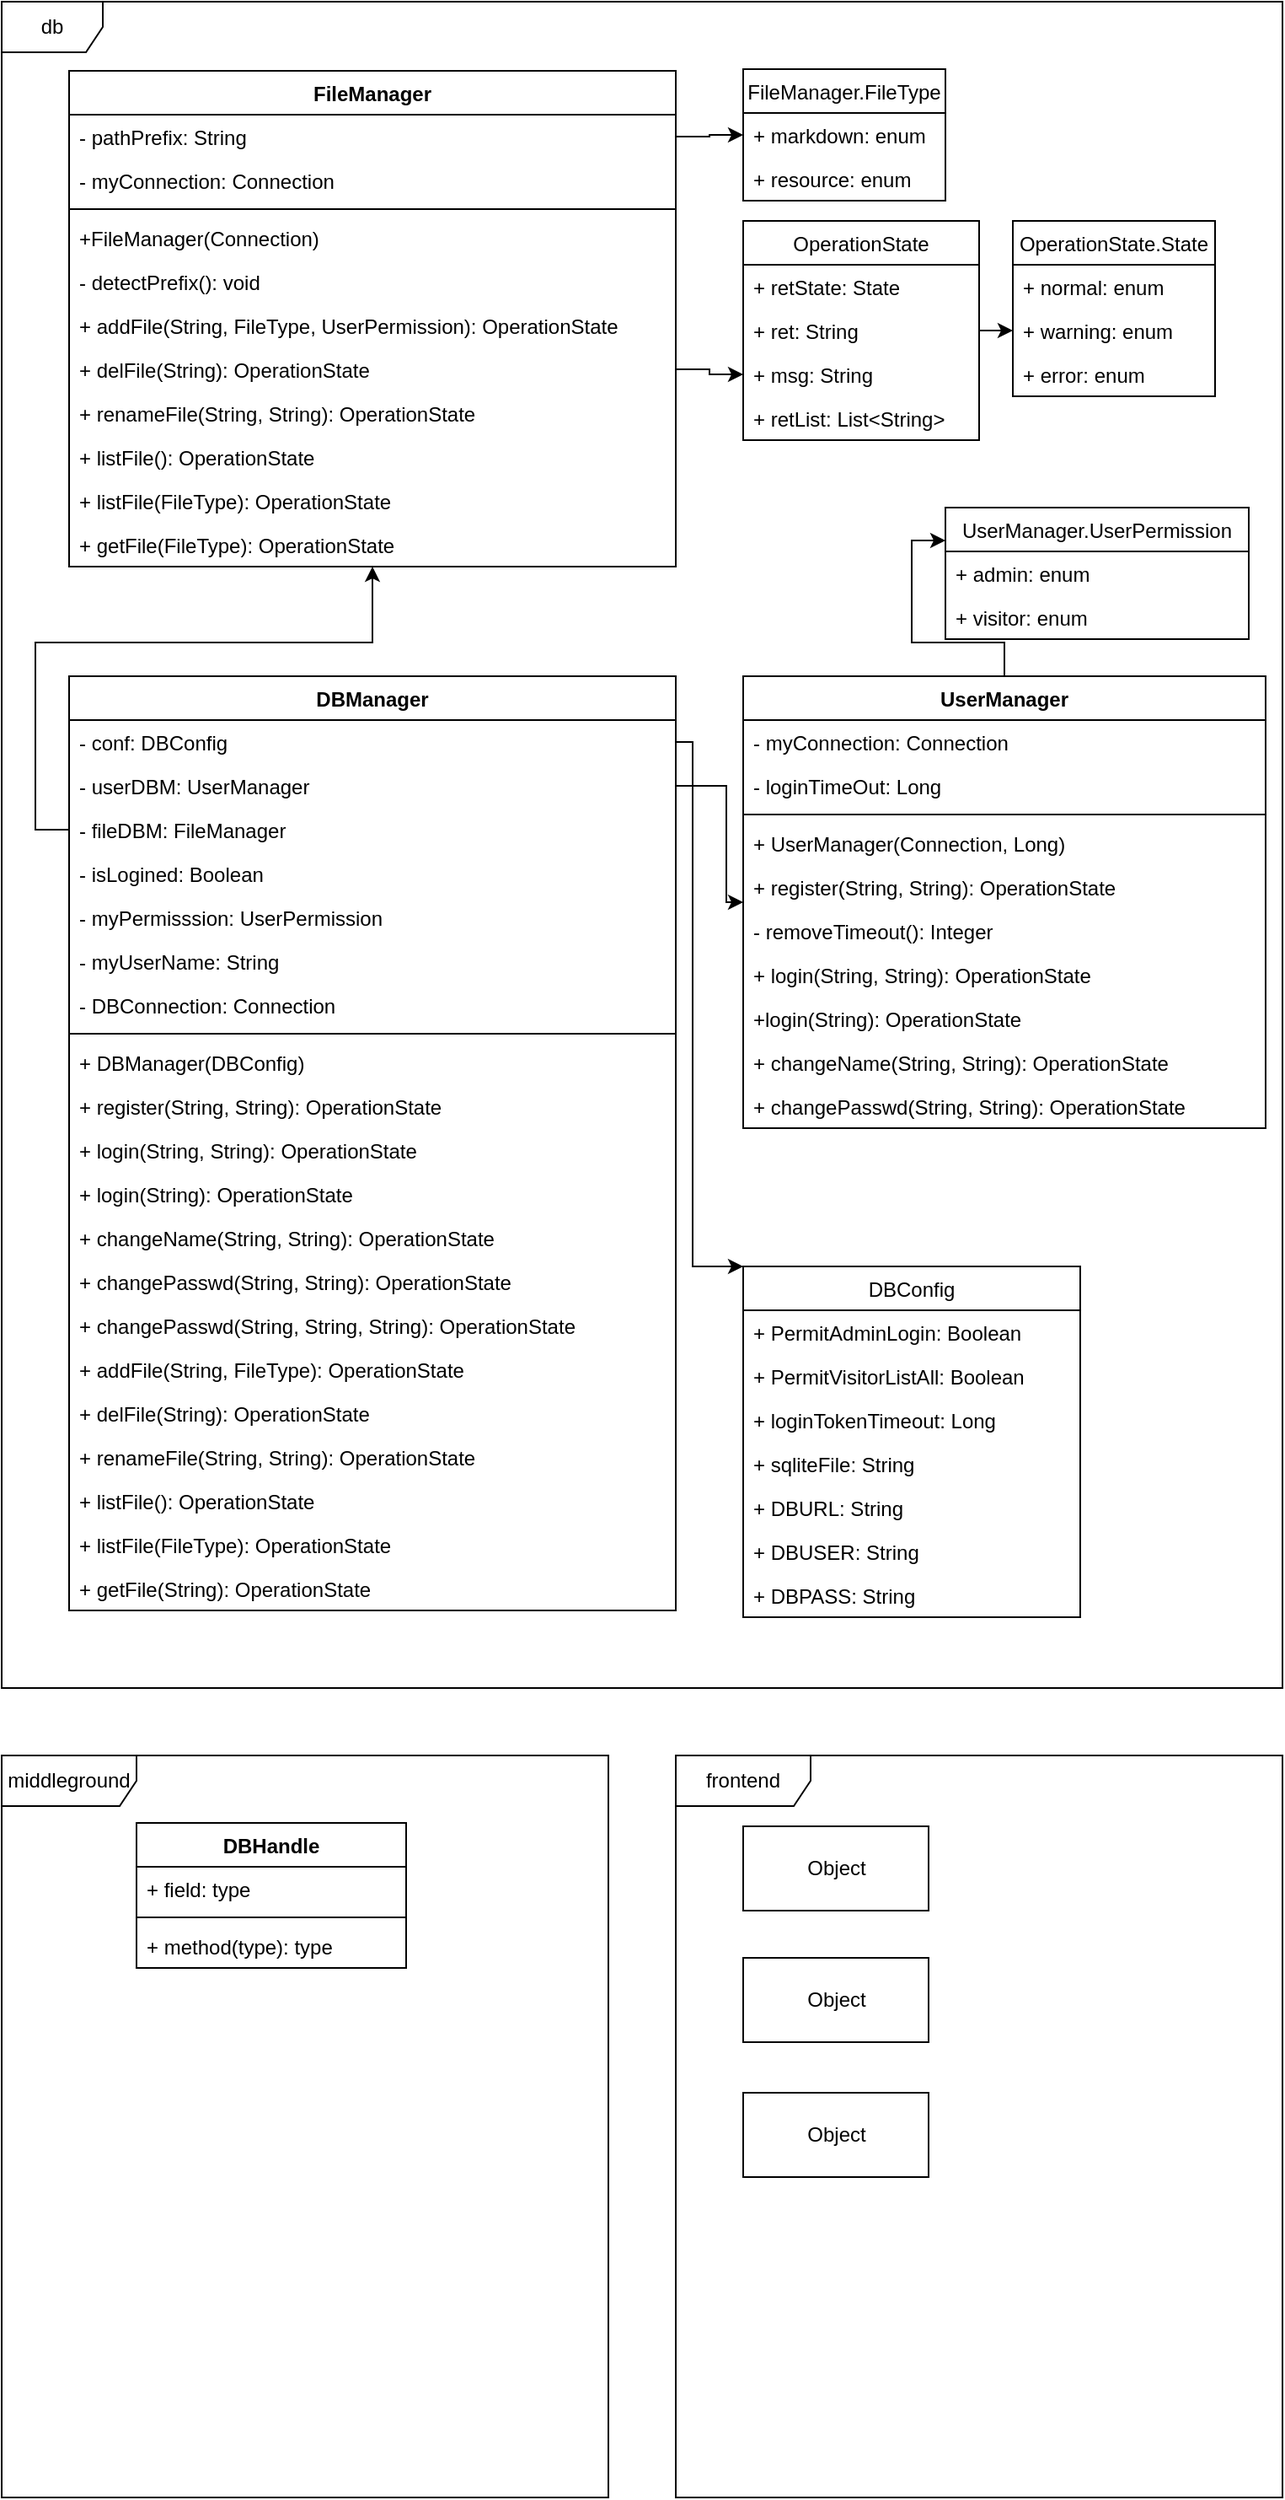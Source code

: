 <mxfile version="14.8.3" type="device"><diagram name="Page-1" id="c4acf3e9-155e-7222-9cf6-157b1a14988f"><mxGraphModel dx="968" dy="551" grid="1" gridSize="10" guides="1" tooltips="1" connect="1" arrows="1" fold="1" page="1" pageScale="1" pageWidth="827" pageHeight="1169" background="none" math="0" shadow="0"><root><mxCell id="0"/><mxCell id="1" parent="0"/><mxCell id="ZZqIeer_wcIkDqsX75QU-2" value="db" style="shape=umlFrame;whiteSpace=wrap;html=1;" vertex="1" parent="1"><mxGeometry x="40" y="40" width="760" height="1000" as="geometry"/></mxCell><mxCell id="ZZqIeer_wcIkDqsX75QU-3" value="middleground" style="shape=umlFrame;whiteSpace=wrap;html=1;width=80;height=30;" vertex="1" parent="1"><mxGeometry x="40" y="1080" width="360" height="440" as="geometry"/></mxCell><mxCell id="ZZqIeer_wcIkDqsX75QU-4" value="frontend" style="shape=umlFrame;whiteSpace=wrap;html=1;width=80;height=30;" vertex="1" parent="1"><mxGeometry x="440" y="1080" width="360" height="440" as="geometry"/></mxCell><mxCell id="ZZqIeer_wcIkDqsX75QU-104" style="edgeStyle=orthogonalEdgeStyle;rounded=0;orthogonalLoop=1;jettySize=auto;html=1;exitX=0.5;exitY=0;exitDx=0;exitDy=0;entryX=0;entryY=0.25;entryDx=0;entryDy=0;" edge="1" parent="1" source="ZZqIeer_wcIkDqsX75QU-5" target="ZZqIeer_wcIkDqsX75QU-90"><mxGeometry relative="1" as="geometry"/></mxCell><mxCell id="ZZqIeer_wcIkDqsX75QU-5" value="UserManager" style="swimlane;fontStyle=1;align=center;verticalAlign=top;childLayout=stackLayout;horizontal=1;startSize=26;horizontalStack=0;resizeParent=1;resizeParentMax=0;resizeLast=0;collapsible=1;marginBottom=0;" vertex="1" parent="1"><mxGeometry x="480" y="440" width="310" height="268" as="geometry"/></mxCell><mxCell id="ZZqIeer_wcIkDqsX75QU-6" value="- myConnection: Connection" style="text;strokeColor=none;fillColor=none;align=left;verticalAlign=top;spacingLeft=4;spacingRight=4;overflow=hidden;rotatable=0;points=[[0,0.5],[1,0.5]];portConstraint=eastwest;" vertex="1" parent="ZZqIeer_wcIkDqsX75QU-5"><mxGeometry y="26" width="310" height="26" as="geometry"/></mxCell><mxCell id="ZZqIeer_wcIkDqsX75QU-93" value="- loginTimeOut: Long" style="text;strokeColor=none;fillColor=none;align=left;verticalAlign=top;spacingLeft=4;spacingRight=4;overflow=hidden;rotatable=0;points=[[0,0.5],[1,0.5]];portConstraint=eastwest;" vertex="1" parent="ZZqIeer_wcIkDqsX75QU-5"><mxGeometry y="52" width="310" height="26" as="geometry"/></mxCell><mxCell id="ZZqIeer_wcIkDqsX75QU-7" value="" style="line;strokeWidth=1;fillColor=none;align=left;verticalAlign=middle;spacingTop=-1;spacingLeft=3;spacingRight=3;rotatable=0;labelPosition=right;points=[];portConstraint=eastwest;" vertex="1" parent="ZZqIeer_wcIkDqsX75QU-5"><mxGeometry y="78" width="310" height="8" as="geometry"/></mxCell><mxCell id="ZZqIeer_wcIkDqsX75QU-8" value="+ UserManager(Connection, Long)" style="text;strokeColor=none;fillColor=none;align=left;verticalAlign=top;spacingLeft=4;spacingRight=4;overflow=hidden;rotatable=0;points=[[0,0.5],[1,0.5]];portConstraint=eastwest;" vertex="1" parent="ZZqIeer_wcIkDqsX75QU-5"><mxGeometry y="86" width="310" height="26" as="geometry"/></mxCell><mxCell id="ZZqIeer_wcIkDqsX75QU-94" value="+ register(String, String): OperationState" style="text;strokeColor=none;fillColor=none;align=left;verticalAlign=top;spacingLeft=4;spacingRight=4;overflow=hidden;rotatable=0;points=[[0,0.5],[1,0.5]];portConstraint=eastwest;" vertex="1" parent="ZZqIeer_wcIkDqsX75QU-5"><mxGeometry y="112" width="310" height="26" as="geometry"/></mxCell><mxCell id="ZZqIeer_wcIkDqsX75QU-95" value="- removeTimeout(): Integer" style="text;strokeColor=none;fillColor=none;align=left;verticalAlign=top;spacingLeft=4;spacingRight=4;overflow=hidden;rotatable=0;points=[[0,0.5],[1,0.5]];portConstraint=eastwest;" vertex="1" parent="ZZqIeer_wcIkDqsX75QU-5"><mxGeometry y="138" width="310" height="26" as="geometry"/></mxCell><mxCell id="ZZqIeer_wcIkDqsX75QU-96" value="+ login(String, String): OperationState" style="text;strokeColor=none;fillColor=none;align=left;verticalAlign=top;spacingLeft=4;spacingRight=4;overflow=hidden;rotatable=0;points=[[0,0.5],[1,0.5]];portConstraint=eastwest;" vertex="1" parent="ZZqIeer_wcIkDqsX75QU-5"><mxGeometry y="164" width="310" height="26" as="geometry"/></mxCell><mxCell id="ZZqIeer_wcIkDqsX75QU-97" value="+login(String): OperationState" style="text;strokeColor=none;fillColor=none;align=left;verticalAlign=top;spacingLeft=4;spacingRight=4;overflow=hidden;rotatable=0;points=[[0,0.5],[1,0.5]];portConstraint=eastwest;" vertex="1" parent="ZZqIeer_wcIkDqsX75QU-5"><mxGeometry y="190" width="310" height="26" as="geometry"/></mxCell><mxCell id="ZZqIeer_wcIkDqsX75QU-98" value="+ changeName(String, String): OperationState" style="text;strokeColor=none;fillColor=none;align=left;verticalAlign=top;spacingLeft=4;spacingRight=4;overflow=hidden;rotatable=0;points=[[0,0.5],[1,0.5]];portConstraint=eastwest;" vertex="1" parent="ZZqIeer_wcIkDqsX75QU-5"><mxGeometry y="216" width="310" height="26" as="geometry"/></mxCell><mxCell id="ZZqIeer_wcIkDqsX75QU-99" value="+ changePasswd(String, String): OperationState" style="text;strokeColor=none;fillColor=none;align=left;verticalAlign=top;spacingLeft=4;spacingRight=4;overflow=hidden;rotatable=0;points=[[0,0.5],[1,0.5]];portConstraint=eastwest;" vertex="1" parent="ZZqIeer_wcIkDqsX75QU-5"><mxGeometry y="242" width="310" height="26" as="geometry"/></mxCell><mxCell id="ZZqIeer_wcIkDqsX75QU-9" value="FileManager" style="swimlane;fontStyle=1;align=center;verticalAlign=top;childLayout=stackLayout;horizontal=1;startSize=26;horizontalStack=0;resizeParent=1;resizeParentMax=0;resizeLast=0;collapsible=1;marginBottom=0;" vertex="1" parent="1"><mxGeometry x="80" y="81" width="360" height="294" as="geometry"/></mxCell><mxCell id="ZZqIeer_wcIkDqsX75QU-10" value="- pathPrefix: String" style="text;strokeColor=none;fillColor=none;align=left;verticalAlign=top;spacingLeft=4;spacingRight=4;overflow=hidden;rotatable=0;points=[[0,0.5],[1,0.5]];portConstraint=eastwest;" vertex="1" parent="ZZqIeer_wcIkDqsX75QU-9"><mxGeometry y="26" width="360" height="26" as="geometry"/></mxCell><mxCell id="ZZqIeer_wcIkDqsX75QU-78" value="- myConnection: Connection" style="text;strokeColor=none;fillColor=none;align=left;verticalAlign=top;spacingLeft=4;spacingRight=4;overflow=hidden;rotatable=0;points=[[0,0.5],[1,0.5]];portConstraint=eastwest;" vertex="1" parent="ZZqIeer_wcIkDqsX75QU-9"><mxGeometry y="52" width="360" height="26" as="geometry"/></mxCell><mxCell id="ZZqIeer_wcIkDqsX75QU-11" value="" style="line;strokeWidth=1;fillColor=none;align=left;verticalAlign=middle;spacingTop=-1;spacingLeft=3;spacingRight=3;rotatable=0;labelPosition=right;points=[];portConstraint=eastwest;" vertex="1" parent="ZZqIeer_wcIkDqsX75QU-9"><mxGeometry y="78" width="360" height="8" as="geometry"/></mxCell><mxCell id="ZZqIeer_wcIkDqsX75QU-12" value="+FileManager(Connection)" style="text;strokeColor=none;fillColor=none;align=left;verticalAlign=top;spacingLeft=4;spacingRight=4;overflow=hidden;rotatable=0;points=[[0,0.5],[1,0.5]];portConstraint=eastwest;" vertex="1" parent="ZZqIeer_wcIkDqsX75QU-9"><mxGeometry y="86" width="360" height="26" as="geometry"/></mxCell><mxCell id="ZZqIeer_wcIkDqsX75QU-79" value="- detectPrefix(): void" style="text;strokeColor=none;fillColor=none;align=left;verticalAlign=top;spacingLeft=4;spacingRight=4;overflow=hidden;rotatable=0;points=[[0,0.5],[1,0.5]];portConstraint=eastwest;" vertex="1" parent="ZZqIeer_wcIkDqsX75QU-9"><mxGeometry y="112" width="360" height="26" as="geometry"/></mxCell><mxCell id="ZZqIeer_wcIkDqsX75QU-80" value="+ addFile(String, FileType, UserPermission): OperationState" style="text;strokeColor=none;fillColor=none;align=left;verticalAlign=top;spacingLeft=4;spacingRight=4;overflow=hidden;rotatable=0;points=[[0,0.5],[1,0.5]];portConstraint=eastwest;" vertex="1" parent="ZZqIeer_wcIkDqsX75QU-9"><mxGeometry y="138" width="360" height="26" as="geometry"/></mxCell><mxCell id="ZZqIeer_wcIkDqsX75QU-82" value="+ delFile(String): OperationState" style="text;strokeColor=none;fillColor=none;align=left;verticalAlign=top;spacingLeft=4;spacingRight=4;overflow=hidden;rotatable=0;points=[[0,0.5],[1,0.5]];portConstraint=eastwest;" vertex="1" parent="ZZqIeer_wcIkDqsX75QU-9"><mxGeometry y="164" width="360" height="26" as="geometry"/></mxCell><mxCell id="ZZqIeer_wcIkDqsX75QU-83" value="+ renameFile(String, String): OperationState" style="text;strokeColor=none;fillColor=none;align=left;verticalAlign=top;spacingLeft=4;spacingRight=4;overflow=hidden;rotatable=0;points=[[0,0.5],[1,0.5]];portConstraint=eastwest;" vertex="1" parent="ZZqIeer_wcIkDqsX75QU-9"><mxGeometry y="190" width="360" height="26" as="geometry"/></mxCell><mxCell id="ZZqIeer_wcIkDqsX75QU-84" value="+ listFile(): OperationState" style="text;strokeColor=none;fillColor=none;align=left;verticalAlign=top;spacingLeft=4;spacingRight=4;overflow=hidden;rotatable=0;points=[[0,0.5],[1,0.5]];portConstraint=eastwest;" vertex="1" parent="ZZqIeer_wcIkDqsX75QU-9"><mxGeometry y="216" width="360" height="26" as="geometry"/></mxCell><mxCell id="ZZqIeer_wcIkDqsX75QU-85" value="+ listFile(FileType): OperationState" style="text;strokeColor=none;fillColor=none;align=left;verticalAlign=top;spacingLeft=4;spacingRight=4;overflow=hidden;rotatable=0;points=[[0,0.5],[1,0.5]];portConstraint=eastwest;" vertex="1" parent="ZZqIeer_wcIkDqsX75QU-9"><mxGeometry y="242" width="360" height="26" as="geometry"/></mxCell><mxCell id="ZZqIeer_wcIkDqsX75QU-81" value="+ getFile(FileType): OperationState" style="text;strokeColor=none;fillColor=none;align=left;verticalAlign=top;spacingLeft=4;spacingRight=4;overflow=hidden;rotatable=0;points=[[0,0.5],[1,0.5]];portConstraint=eastwest;" vertex="1" parent="ZZqIeer_wcIkDqsX75QU-9"><mxGeometry y="268" width="360" height="26" as="geometry"/></mxCell><mxCell id="ZZqIeer_wcIkDqsX75QU-25" value="DBManager" style="swimlane;fontStyle=1;align=center;verticalAlign=top;childLayout=stackLayout;horizontal=1;startSize=26;horizontalStack=0;resizeParent=1;resizeParentMax=0;resizeLast=0;collapsible=1;marginBottom=0;" vertex="1" parent="1"><mxGeometry x="80" y="440" width="360" height="554" as="geometry"/></mxCell><mxCell id="ZZqIeer_wcIkDqsX75QU-26" value="- conf: DBConfig" style="text;strokeColor=none;fillColor=none;align=left;verticalAlign=top;spacingLeft=4;spacingRight=4;overflow=hidden;rotatable=0;points=[[0,0.5],[1,0.5]];portConstraint=eastwest;" vertex="1" parent="ZZqIeer_wcIkDqsX75QU-25"><mxGeometry y="26" width="360" height="26" as="geometry"/></mxCell><mxCell id="ZZqIeer_wcIkDqsX75QU-59" value="- userDBM: UserManager" style="text;strokeColor=none;fillColor=none;align=left;verticalAlign=top;spacingLeft=4;spacingRight=4;overflow=hidden;rotatable=0;points=[[0,0.5],[1,0.5]];portConstraint=eastwest;" vertex="1" parent="ZZqIeer_wcIkDqsX75QU-25"><mxGeometry y="52" width="360" height="26" as="geometry"/></mxCell><mxCell id="ZZqIeer_wcIkDqsX75QU-60" value="- fileDBM: FileManager" style="text;strokeColor=none;fillColor=none;align=left;verticalAlign=top;spacingLeft=4;spacingRight=4;overflow=hidden;rotatable=0;points=[[0,0.5],[1,0.5]];portConstraint=eastwest;" vertex="1" parent="ZZqIeer_wcIkDqsX75QU-25"><mxGeometry y="78" width="360" height="26" as="geometry"/></mxCell><mxCell id="ZZqIeer_wcIkDqsX75QU-61" value="- isLogined: Boolean" style="text;strokeColor=none;fillColor=none;align=left;verticalAlign=top;spacingLeft=4;spacingRight=4;overflow=hidden;rotatable=0;points=[[0,0.5],[1,0.5]];portConstraint=eastwest;" vertex="1" parent="ZZqIeer_wcIkDqsX75QU-25"><mxGeometry y="104" width="360" height="26" as="geometry"/></mxCell><mxCell id="ZZqIeer_wcIkDqsX75QU-62" value="- myPermisssion: UserPermission" style="text;strokeColor=none;fillColor=none;align=left;verticalAlign=top;spacingLeft=4;spacingRight=4;overflow=hidden;rotatable=0;points=[[0,0.5],[1,0.5]];portConstraint=eastwest;" vertex="1" parent="ZZqIeer_wcIkDqsX75QU-25"><mxGeometry y="130" width="360" height="26" as="geometry"/></mxCell><mxCell id="ZZqIeer_wcIkDqsX75QU-63" value="- myUserName: String" style="text;strokeColor=none;fillColor=none;align=left;verticalAlign=top;spacingLeft=4;spacingRight=4;overflow=hidden;rotatable=0;points=[[0,0.5],[1,0.5]];portConstraint=eastwest;" vertex="1" parent="ZZqIeer_wcIkDqsX75QU-25"><mxGeometry y="156" width="360" height="26" as="geometry"/></mxCell><mxCell id="ZZqIeer_wcIkDqsX75QU-64" value="- DBConnection: Connection" style="text;strokeColor=none;fillColor=none;align=left;verticalAlign=top;spacingLeft=4;spacingRight=4;overflow=hidden;rotatable=0;points=[[0,0.5],[1,0.5]];portConstraint=eastwest;" vertex="1" parent="ZZqIeer_wcIkDqsX75QU-25"><mxGeometry y="182" width="360" height="26" as="geometry"/></mxCell><mxCell id="ZZqIeer_wcIkDqsX75QU-27" value="" style="line;strokeWidth=1;fillColor=none;align=left;verticalAlign=middle;spacingTop=-1;spacingLeft=3;spacingRight=3;rotatable=0;labelPosition=right;points=[];portConstraint=eastwest;" vertex="1" parent="ZZqIeer_wcIkDqsX75QU-25"><mxGeometry y="208" width="360" height="8" as="geometry"/></mxCell><mxCell id="ZZqIeer_wcIkDqsX75QU-28" value="+ DBManager(DBConfig)" style="text;strokeColor=none;fillColor=none;align=left;verticalAlign=top;spacingLeft=4;spacingRight=4;overflow=hidden;rotatable=0;points=[[0,0.5],[1,0.5]];portConstraint=eastwest;" vertex="1" parent="ZZqIeer_wcIkDqsX75QU-25"><mxGeometry y="216" width="360" height="26" as="geometry"/></mxCell><mxCell id="ZZqIeer_wcIkDqsX75QU-65" value="+ register(String, String): OperationState" style="text;strokeColor=none;fillColor=none;align=left;verticalAlign=top;spacingLeft=4;spacingRight=4;overflow=hidden;rotatable=0;points=[[0,0.5],[1,0.5]];portConstraint=eastwest;" vertex="1" parent="ZZqIeer_wcIkDqsX75QU-25"><mxGeometry y="242" width="360" height="26" as="geometry"/></mxCell><mxCell id="ZZqIeer_wcIkDqsX75QU-66" value="+ login(String, String): OperationState" style="text;strokeColor=none;fillColor=none;align=left;verticalAlign=top;spacingLeft=4;spacingRight=4;overflow=hidden;rotatable=0;points=[[0,0.5],[1,0.5]];portConstraint=eastwest;" vertex="1" parent="ZZqIeer_wcIkDqsX75QU-25"><mxGeometry y="268" width="360" height="26" as="geometry"/></mxCell><mxCell id="ZZqIeer_wcIkDqsX75QU-67" value="+ login(String): OperationState" style="text;strokeColor=none;fillColor=none;align=left;verticalAlign=top;spacingLeft=4;spacingRight=4;overflow=hidden;rotatable=0;points=[[0,0.5],[1,0.5]];portConstraint=eastwest;" vertex="1" parent="ZZqIeer_wcIkDqsX75QU-25"><mxGeometry y="294" width="360" height="26" as="geometry"/></mxCell><mxCell id="ZZqIeer_wcIkDqsX75QU-68" value="+ changeName(String, String): OperationState" style="text;strokeColor=none;fillColor=none;align=left;verticalAlign=top;spacingLeft=4;spacingRight=4;overflow=hidden;rotatable=0;points=[[0,0.5],[1,0.5]];portConstraint=eastwest;" vertex="1" parent="ZZqIeer_wcIkDqsX75QU-25"><mxGeometry y="320" width="360" height="26" as="geometry"/></mxCell><mxCell id="ZZqIeer_wcIkDqsX75QU-69" value="+ changePasswd(String, String): OperationState" style="text;strokeColor=none;fillColor=none;align=left;verticalAlign=top;spacingLeft=4;spacingRight=4;overflow=hidden;rotatable=0;points=[[0,0.5],[1,0.5]];portConstraint=eastwest;" vertex="1" parent="ZZqIeer_wcIkDqsX75QU-25"><mxGeometry y="346" width="360" height="26" as="geometry"/></mxCell><mxCell id="ZZqIeer_wcIkDqsX75QU-70" value="+ changePasswd(String, String, String): OperationState" style="text;strokeColor=none;fillColor=none;align=left;verticalAlign=top;spacingLeft=4;spacingRight=4;overflow=hidden;rotatable=0;points=[[0,0.5],[1,0.5]];portConstraint=eastwest;" vertex="1" parent="ZZqIeer_wcIkDqsX75QU-25"><mxGeometry y="372" width="360" height="26" as="geometry"/></mxCell><mxCell id="ZZqIeer_wcIkDqsX75QU-71" value="+ addFile(String, FileType): OperationState" style="text;strokeColor=none;fillColor=none;align=left;verticalAlign=top;spacingLeft=4;spacingRight=4;overflow=hidden;rotatable=0;points=[[0,0.5],[1,0.5]];portConstraint=eastwest;" vertex="1" parent="ZZqIeer_wcIkDqsX75QU-25"><mxGeometry y="398" width="360" height="26" as="geometry"/></mxCell><mxCell id="ZZqIeer_wcIkDqsX75QU-72" value="+ delFile(String): OperationState" style="text;strokeColor=none;fillColor=none;align=left;verticalAlign=top;spacingLeft=4;spacingRight=4;overflow=hidden;rotatable=0;points=[[0,0.5],[1,0.5]];portConstraint=eastwest;" vertex="1" parent="ZZqIeer_wcIkDqsX75QU-25"><mxGeometry y="424" width="360" height="26" as="geometry"/></mxCell><mxCell id="ZZqIeer_wcIkDqsX75QU-73" value="+ renameFile(String, String): OperationState" style="text;strokeColor=none;fillColor=none;align=left;verticalAlign=top;spacingLeft=4;spacingRight=4;overflow=hidden;rotatable=0;points=[[0,0.5],[1,0.5]];portConstraint=eastwest;" vertex="1" parent="ZZqIeer_wcIkDqsX75QU-25"><mxGeometry y="450" width="360" height="26" as="geometry"/></mxCell><mxCell id="ZZqIeer_wcIkDqsX75QU-74" value="+ listFile(): OperationState" style="text;strokeColor=none;fillColor=none;align=left;verticalAlign=top;spacingLeft=4;spacingRight=4;overflow=hidden;rotatable=0;points=[[0,0.5],[1,0.5]];portConstraint=eastwest;" vertex="1" parent="ZZqIeer_wcIkDqsX75QU-25"><mxGeometry y="476" width="360" height="26" as="geometry"/></mxCell><mxCell id="ZZqIeer_wcIkDqsX75QU-75" value="+ listFile(FileType): OperationState" style="text;strokeColor=none;fillColor=none;align=left;verticalAlign=top;spacingLeft=4;spacingRight=4;overflow=hidden;rotatable=0;points=[[0,0.5],[1,0.5]];portConstraint=eastwest;" vertex="1" parent="ZZqIeer_wcIkDqsX75QU-25"><mxGeometry y="502" width="360" height="26" as="geometry"/></mxCell><mxCell id="ZZqIeer_wcIkDqsX75QU-76" value="+ getFile(String): OperationState" style="text;strokeColor=none;fillColor=none;align=left;verticalAlign=top;spacingLeft=4;spacingRight=4;overflow=hidden;rotatable=0;points=[[0,0.5],[1,0.5]];portConstraint=eastwest;" vertex="1" parent="ZZqIeer_wcIkDqsX75QU-25"><mxGeometry y="528" width="360" height="26" as="geometry"/></mxCell><mxCell id="ZZqIeer_wcIkDqsX75QU-29" value="DBHandle" style="swimlane;fontStyle=1;align=center;verticalAlign=top;childLayout=stackLayout;horizontal=1;startSize=26;horizontalStack=0;resizeParent=1;resizeParentMax=0;resizeLast=0;collapsible=1;marginBottom=0;" vertex="1" parent="1"><mxGeometry x="120" y="1120" width="160" height="86" as="geometry"/></mxCell><mxCell id="ZZqIeer_wcIkDqsX75QU-30" value="+ field: type" style="text;strokeColor=none;fillColor=none;align=left;verticalAlign=top;spacingLeft=4;spacingRight=4;overflow=hidden;rotatable=0;points=[[0,0.5],[1,0.5]];portConstraint=eastwest;" vertex="1" parent="ZZqIeer_wcIkDqsX75QU-29"><mxGeometry y="26" width="160" height="26" as="geometry"/></mxCell><mxCell id="ZZqIeer_wcIkDqsX75QU-31" value="" style="line;strokeWidth=1;fillColor=none;align=left;verticalAlign=middle;spacingTop=-1;spacingLeft=3;spacingRight=3;rotatable=0;labelPosition=right;points=[];portConstraint=eastwest;" vertex="1" parent="ZZqIeer_wcIkDqsX75QU-29"><mxGeometry y="52" width="160" height="8" as="geometry"/></mxCell><mxCell id="ZZqIeer_wcIkDqsX75QU-32" value="+ method(type): type" style="text;strokeColor=none;fillColor=none;align=left;verticalAlign=top;spacingLeft=4;spacingRight=4;overflow=hidden;rotatable=0;points=[[0,0.5],[1,0.5]];portConstraint=eastwest;" vertex="1" parent="ZZqIeer_wcIkDqsX75QU-29"><mxGeometry y="60" width="160" height="26" as="geometry"/></mxCell><mxCell id="ZZqIeer_wcIkDqsX75QU-41" value="OperationState" style="swimlane;fontStyle=0;childLayout=stackLayout;horizontal=1;startSize=26;fillColor=none;horizontalStack=0;resizeParent=1;resizeParentMax=0;resizeLast=0;collapsible=1;marginBottom=0;" vertex="1" parent="1"><mxGeometry x="480" y="170" width="140" height="130" as="geometry"/></mxCell><mxCell id="ZZqIeer_wcIkDqsX75QU-42" value="+ retState: State" style="text;strokeColor=none;fillColor=none;align=left;verticalAlign=top;spacingLeft=4;spacingRight=4;overflow=hidden;rotatable=0;points=[[0,0.5],[1,0.5]];portConstraint=eastwest;" vertex="1" parent="ZZqIeer_wcIkDqsX75QU-41"><mxGeometry y="26" width="140" height="26" as="geometry"/></mxCell><mxCell id="ZZqIeer_wcIkDqsX75QU-43" value="+ ret: String" style="text;strokeColor=none;fillColor=none;align=left;verticalAlign=top;spacingLeft=4;spacingRight=4;overflow=hidden;rotatable=0;points=[[0,0.5],[1,0.5]];portConstraint=eastwest;" vertex="1" parent="ZZqIeer_wcIkDqsX75QU-41"><mxGeometry y="52" width="140" height="26" as="geometry"/></mxCell><mxCell id="ZZqIeer_wcIkDqsX75QU-44" value="+ msg: String" style="text;strokeColor=none;fillColor=none;align=left;verticalAlign=top;spacingLeft=4;spacingRight=4;overflow=hidden;rotatable=0;points=[[0,0.5],[1,0.5]];portConstraint=eastwest;" vertex="1" parent="ZZqIeer_wcIkDqsX75QU-41"><mxGeometry y="78" width="140" height="26" as="geometry"/></mxCell><mxCell id="ZZqIeer_wcIkDqsX75QU-50" value="+ retList: List&lt;String&gt;" style="text;strokeColor=none;fillColor=none;align=left;verticalAlign=top;spacingLeft=4;spacingRight=4;overflow=hidden;rotatable=0;points=[[0,0.5],[1,0.5]];portConstraint=eastwest;" vertex="1" parent="ZZqIeer_wcIkDqsX75QU-41"><mxGeometry y="104" width="140" height="26" as="geometry"/></mxCell><mxCell id="ZZqIeer_wcIkDqsX75QU-45" value="DBConfig" style="swimlane;fontStyle=0;childLayout=stackLayout;horizontal=1;startSize=26;fillColor=none;horizontalStack=0;resizeParent=1;resizeParentMax=0;resizeLast=0;collapsible=1;marginBottom=0;" vertex="1" parent="1"><mxGeometry x="480" y="790" width="200" height="208" as="geometry"/></mxCell><mxCell id="ZZqIeer_wcIkDqsX75QU-46" value="+ PermitAdminLogin: Boolean" style="text;strokeColor=none;fillColor=none;align=left;verticalAlign=top;spacingLeft=4;spacingRight=4;overflow=hidden;rotatable=0;points=[[0,0.5],[1,0.5]];portConstraint=eastwest;" vertex="1" parent="ZZqIeer_wcIkDqsX75QU-45"><mxGeometry y="26" width="200" height="26" as="geometry"/></mxCell><mxCell id="ZZqIeer_wcIkDqsX75QU-47" value="+ PermitVisitorListAll: Boolean" style="text;strokeColor=none;fillColor=none;align=left;verticalAlign=top;spacingLeft=4;spacingRight=4;overflow=hidden;rotatable=0;points=[[0,0.5],[1,0.5]];portConstraint=eastwest;" vertex="1" parent="ZZqIeer_wcIkDqsX75QU-45"><mxGeometry y="52" width="200" height="26" as="geometry"/></mxCell><mxCell id="ZZqIeer_wcIkDqsX75QU-48" value="+ loginTokenTimeout: Long" style="text;strokeColor=none;fillColor=none;align=left;verticalAlign=top;spacingLeft=4;spacingRight=4;overflow=hidden;rotatable=0;points=[[0,0.5],[1,0.5]];portConstraint=eastwest;" vertex="1" parent="ZZqIeer_wcIkDqsX75QU-45"><mxGeometry y="78" width="200" height="26" as="geometry"/></mxCell><mxCell id="ZZqIeer_wcIkDqsX75QU-51" value="+ sqliteFile: String" style="text;strokeColor=none;fillColor=none;align=left;verticalAlign=top;spacingLeft=4;spacingRight=4;overflow=hidden;rotatable=0;points=[[0,0.5],[1,0.5]];portConstraint=eastwest;" vertex="1" parent="ZZqIeer_wcIkDqsX75QU-45"><mxGeometry y="104" width="200" height="26" as="geometry"/></mxCell><mxCell id="ZZqIeer_wcIkDqsX75QU-52" value="+ DBURL: String" style="text;strokeColor=none;fillColor=none;align=left;verticalAlign=top;spacingLeft=4;spacingRight=4;overflow=hidden;rotatable=0;points=[[0,0.5],[1,0.5]];portConstraint=eastwest;" vertex="1" parent="ZZqIeer_wcIkDqsX75QU-45"><mxGeometry y="130" width="200" height="26" as="geometry"/></mxCell><mxCell id="ZZqIeer_wcIkDqsX75QU-53" value="+ DBUSER: String" style="text;strokeColor=none;fillColor=none;align=left;verticalAlign=top;spacingLeft=4;spacingRight=4;overflow=hidden;rotatable=0;points=[[0,0.5],[1,0.5]];portConstraint=eastwest;" vertex="1" parent="ZZqIeer_wcIkDqsX75QU-45"><mxGeometry y="156" width="200" height="26" as="geometry"/></mxCell><mxCell id="ZZqIeer_wcIkDqsX75QU-54" value="+ DBPASS: String" style="text;strokeColor=none;fillColor=none;align=left;verticalAlign=top;spacingLeft=4;spacingRight=4;overflow=hidden;rotatable=0;points=[[0,0.5],[1,0.5]];portConstraint=eastwest;" vertex="1" parent="ZZqIeer_wcIkDqsX75QU-45"><mxGeometry y="182" width="200" height="26" as="geometry"/></mxCell><mxCell id="ZZqIeer_wcIkDqsX75QU-55" value="OperationState.State" style="swimlane;fontStyle=0;childLayout=stackLayout;horizontal=1;startSize=26;fillColor=none;horizontalStack=0;resizeParent=1;resizeParentMax=0;resizeLast=0;collapsible=1;marginBottom=0;" vertex="1" parent="1"><mxGeometry x="640" y="170" width="120" height="104" as="geometry"/></mxCell><mxCell id="ZZqIeer_wcIkDqsX75QU-56" value="+ normal: enum" style="text;strokeColor=none;fillColor=none;align=left;verticalAlign=top;spacingLeft=4;spacingRight=4;overflow=hidden;rotatable=0;points=[[0,0.5],[1,0.5]];portConstraint=eastwest;" vertex="1" parent="ZZqIeer_wcIkDqsX75QU-55"><mxGeometry y="26" width="120" height="26" as="geometry"/></mxCell><mxCell id="ZZqIeer_wcIkDqsX75QU-57" value="+ warning: enum" style="text;strokeColor=none;fillColor=none;align=left;verticalAlign=top;spacingLeft=4;spacingRight=4;overflow=hidden;rotatable=0;points=[[0,0.5],[1,0.5]];portConstraint=eastwest;" vertex="1" parent="ZZqIeer_wcIkDqsX75QU-55"><mxGeometry y="52" width="120" height="26" as="geometry"/></mxCell><mxCell id="ZZqIeer_wcIkDqsX75QU-58" value="+ error: enum" style="text;strokeColor=none;fillColor=none;align=left;verticalAlign=top;spacingLeft=4;spacingRight=4;overflow=hidden;rotatable=0;points=[[0,0.5],[1,0.5]];portConstraint=eastwest;" vertex="1" parent="ZZqIeer_wcIkDqsX75QU-55"><mxGeometry y="78" width="120" height="26" as="geometry"/></mxCell><mxCell id="ZZqIeer_wcIkDqsX75QU-86" value="FileManager.FileType" style="swimlane;fontStyle=0;childLayout=stackLayout;horizontal=1;startSize=26;fillColor=none;horizontalStack=0;resizeParent=1;resizeParentMax=0;resizeLast=0;collapsible=1;marginBottom=0;" vertex="1" parent="1"><mxGeometry x="480" y="80" width="120" height="78" as="geometry"/></mxCell><mxCell id="ZZqIeer_wcIkDqsX75QU-87" value="+ markdown: enum" style="text;strokeColor=none;fillColor=none;align=left;verticalAlign=top;spacingLeft=4;spacingRight=4;overflow=hidden;rotatable=0;points=[[0,0.5],[1,0.5]];portConstraint=eastwest;" vertex="1" parent="ZZqIeer_wcIkDqsX75QU-86"><mxGeometry y="26" width="120" height="26" as="geometry"/></mxCell><mxCell id="ZZqIeer_wcIkDqsX75QU-88" value="+ resource: enum" style="text;strokeColor=none;fillColor=none;align=left;verticalAlign=top;spacingLeft=4;spacingRight=4;overflow=hidden;rotatable=0;points=[[0,0.5],[1,0.5]];portConstraint=eastwest;" vertex="1" parent="ZZqIeer_wcIkDqsX75QU-86"><mxGeometry y="52" width="120" height="26" as="geometry"/></mxCell><mxCell id="ZZqIeer_wcIkDqsX75QU-90" value="UserManager.UserPermission" style="swimlane;fontStyle=0;childLayout=stackLayout;horizontal=1;startSize=26;fillColor=none;horizontalStack=0;resizeParent=1;resizeParentMax=0;resizeLast=0;collapsible=1;marginBottom=0;" vertex="1" parent="1"><mxGeometry x="600" y="340" width="180" height="78" as="geometry"/></mxCell><mxCell id="ZZqIeer_wcIkDqsX75QU-91" value="+ admin: enum" style="text;strokeColor=none;fillColor=none;align=left;verticalAlign=top;spacingLeft=4;spacingRight=4;overflow=hidden;rotatable=0;points=[[0,0.5],[1,0.5]];portConstraint=eastwest;" vertex="1" parent="ZZqIeer_wcIkDqsX75QU-90"><mxGeometry y="26" width="180" height="26" as="geometry"/></mxCell><mxCell id="ZZqIeer_wcIkDqsX75QU-92" value="+ visitor: enum" style="text;strokeColor=none;fillColor=none;align=left;verticalAlign=top;spacingLeft=4;spacingRight=4;overflow=hidden;rotatable=0;points=[[0,0.5],[1,0.5]];portConstraint=eastwest;" vertex="1" parent="ZZqIeer_wcIkDqsX75QU-90"><mxGeometry y="52" width="180" height="26" as="geometry"/></mxCell><mxCell id="ZZqIeer_wcIkDqsX75QU-101" style="edgeStyle=orthogonalEdgeStyle;rounded=0;orthogonalLoop=1;jettySize=auto;html=1;exitX=1;exitY=0.5;exitDx=0;exitDy=0;entryX=0;entryY=0.5;entryDx=0;entryDy=0;" edge="1" parent="1" source="ZZqIeer_wcIkDqsX75QU-10" target="ZZqIeer_wcIkDqsX75QU-87"><mxGeometry relative="1" as="geometry"/></mxCell><mxCell id="ZZqIeer_wcIkDqsX75QU-102" style="edgeStyle=orthogonalEdgeStyle;rounded=0;orthogonalLoop=1;jettySize=auto;html=1;exitX=1;exitY=0.5;exitDx=0;exitDy=0;entryX=0;entryY=0.5;entryDx=0;entryDy=0;" edge="1" parent="1" source="ZZqIeer_wcIkDqsX75QU-82" target="ZZqIeer_wcIkDqsX75QU-44"><mxGeometry relative="1" as="geometry"/></mxCell><mxCell id="ZZqIeer_wcIkDqsX75QU-103" style="edgeStyle=orthogonalEdgeStyle;rounded=0;orthogonalLoop=1;jettySize=auto;html=1;exitX=1;exitY=0.5;exitDx=0;exitDy=0;entryX=0;entryY=0.5;entryDx=0;entryDy=0;" edge="1" parent="1" source="ZZqIeer_wcIkDqsX75QU-43" target="ZZqIeer_wcIkDqsX75QU-57"><mxGeometry relative="1" as="geometry"/></mxCell><mxCell id="ZZqIeer_wcIkDqsX75QU-105" style="edgeStyle=orthogonalEdgeStyle;rounded=0;orthogonalLoop=1;jettySize=auto;html=1;entryX=0;entryY=0;entryDx=0;entryDy=0;" edge="1" parent="1" source="ZZqIeer_wcIkDqsX75QU-26" target="ZZqIeer_wcIkDqsX75QU-45"><mxGeometry relative="1" as="geometry"><Array as="points"><mxPoint x="450" y="479"/><mxPoint x="450" y="790"/></Array></mxGeometry></mxCell><mxCell id="ZZqIeer_wcIkDqsX75QU-107" style="edgeStyle=orthogonalEdgeStyle;rounded=0;orthogonalLoop=1;jettySize=auto;html=1;" edge="1" parent="1" source="ZZqIeer_wcIkDqsX75QU-59" target="ZZqIeer_wcIkDqsX75QU-5"><mxGeometry relative="1" as="geometry"><Array as="points"><mxPoint x="470" y="505"/><mxPoint x="470" y="574"/></Array></mxGeometry></mxCell><mxCell id="ZZqIeer_wcIkDqsX75QU-108" style="edgeStyle=orthogonalEdgeStyle;rounded=0;orthogonalLoop=1;jettySize=auto;html=1;" edge="1" parent="1" source="ZZqIeer_wcIkDqsX75QU-60" target="ZZqIeer_wcIkDqsX75QU-9"><mxGeometry relative="1" as="geometry"><Array as="points"><mxPoint x="60" y="531"/><mxPoint x="60" y="420"/><mxPoint x="260" y="420"/></Array></mxGeometry></mxCell><mxCell id="ZZqIeer_wcIkDqsX75QU-110" value="Object" style="html=1;" vertex="1" parent="1"><mxGeometry x="480" y="1122" width="110" height="50" as="geometry"/></mxCell><mxCell id="ZZqIeer_wcIkDqsX75QU-111" value="Object" style="html=1;" vertex="1" parent="1"><mxGeometry x="480" y="1200" width="110" height="50" as="geometry"/></mxCell><mxCell id="ZZqIeer_wcIkDqsX75QU-112" value="Object" style="html=1;" vertex="1" parent="1"><mxGeometry x="480" y="1280" width="110" height="50" as="geometry"/></mxCell></root></mxGraphModel></diagram></mxfile>